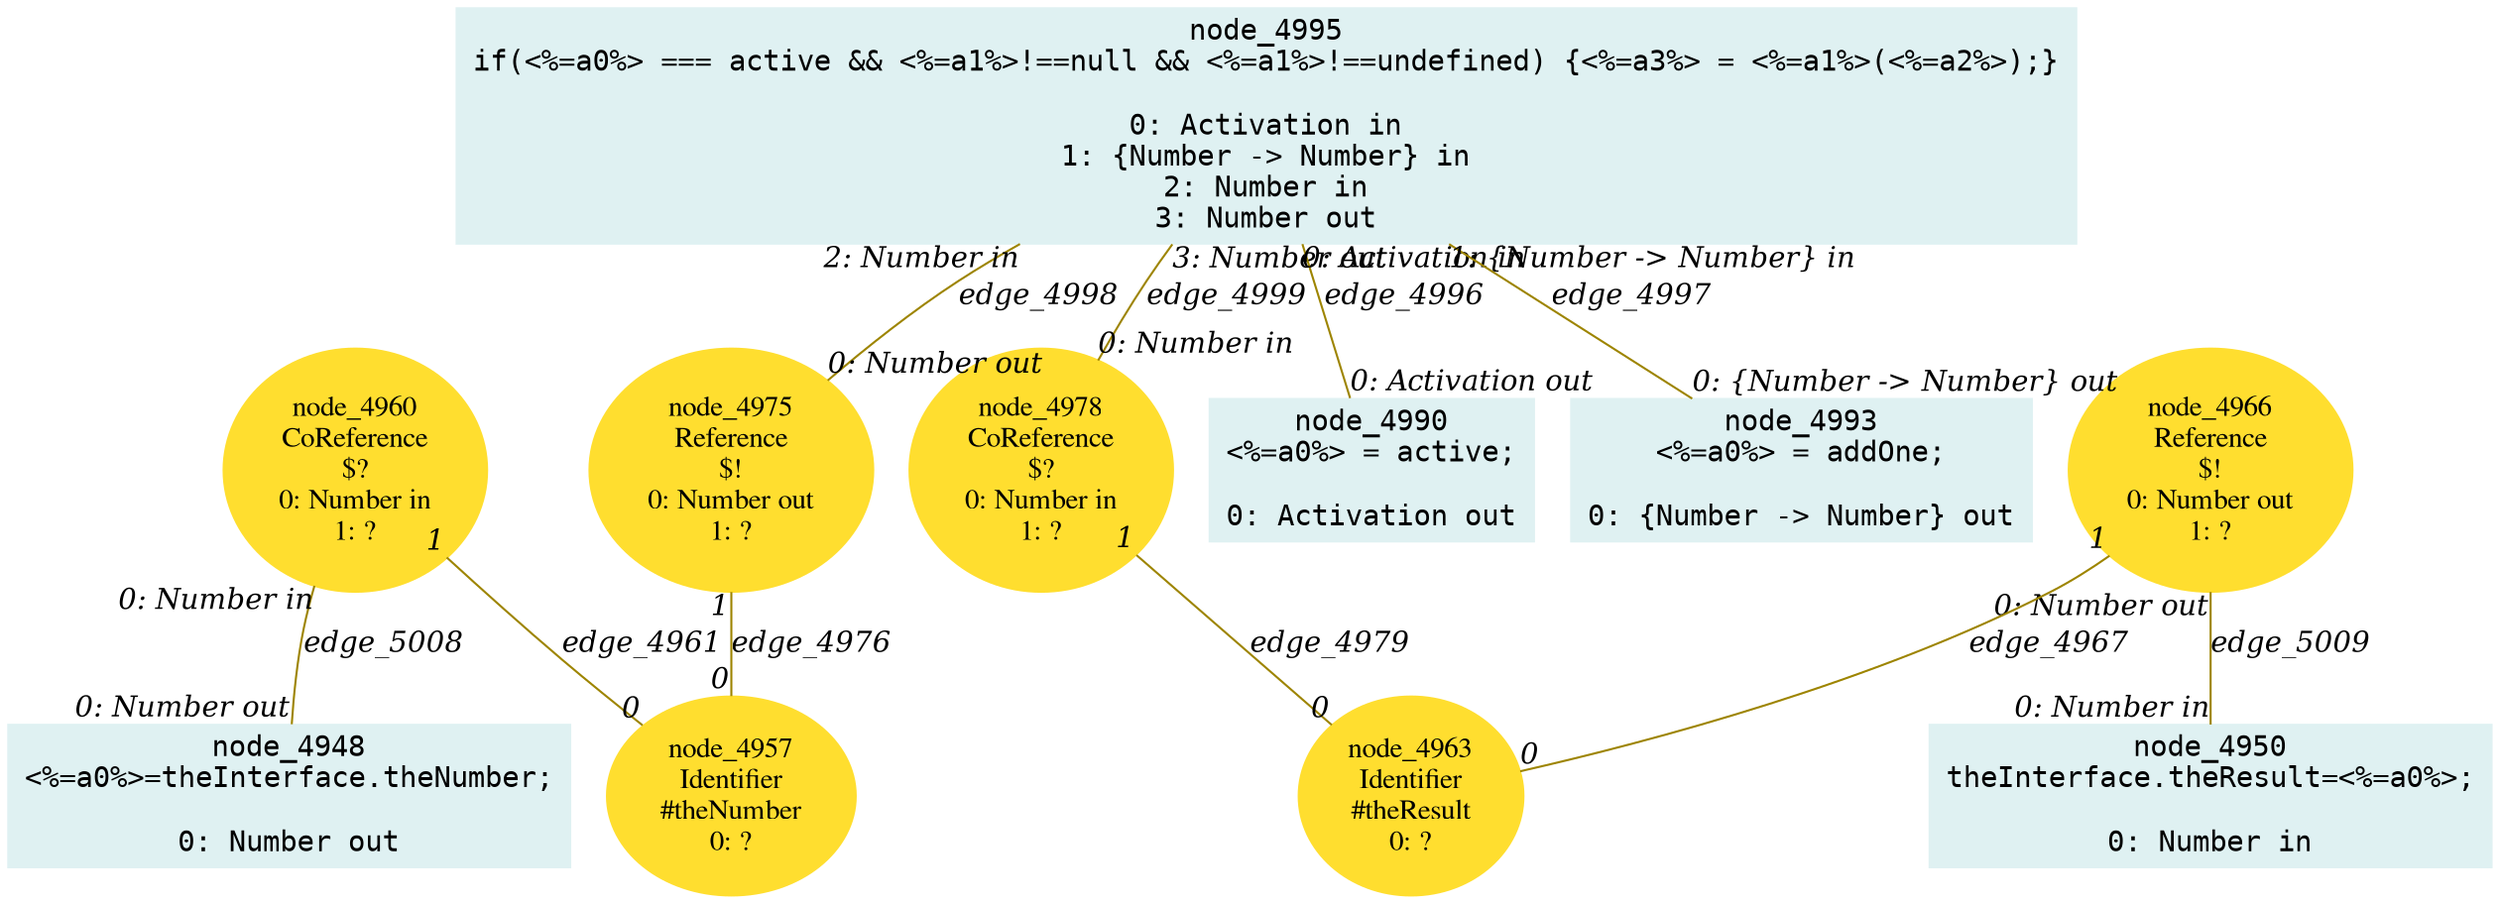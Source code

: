 digraph g{node_4948 [shape="box", style="filled", color="#dff1f2", fontname="Courier", label="node_4948
<%=a0%>=theInterface.theNumber;

0: Number out" ]
node_4950 [shape="box", style="filled", color="#dff1f2", fontname="Courier", label="node_4950
theInterface.theResult=<%=a0%>;

0: Number in" ]
node_4957 [shape="ellipse", style="filled", color="#ffde2f", fontname="Times", label="node_4957
Identifier
#theNumber
0: ?" ]
node_4960 [shape="ellipse", style="filled", color="#ffde2f", fontname="Times", label="node_4960
CoReference
$?
0: Number in
1: ?" ]
node_4963 [shape="ellipse", style="filled", color="#ffde2f", fontname="Times", label="node_4963
Identifier
#theResult
0: ?" ]
node_4966 [shape="ellipse", style="filled", color="#ffde2f", fontname="Times", label="node_4966
Reference
$!
0: Number out
1: ?" ]
node_4975 [shape="ellipse", style="filled", color="#ffde2f", fontname="Times", label="node_4975
Reference
$!
0: Number out
1: ?" ]
node_4978 [shape="ellipse", style="filled", color="#ffde2f", fontname="Times", label="node_4978
CoReference
$?
0: Number in
1: ?" ]
node_4990 [shape="box", style="filled", color="#dff1f2", fontname="Courier", label="node_4990
<%=a0%> = active;

0: Activation out" ]
node_4993 [shape="box", style="filled", color="#dff1f2", fontname="Courier", label="node_4993
<%=a0%> = addOne;

0: {Number -> Number} out" ]
node_4995 [shape="box", style="filled", color="#dff1f2", fontname="Courier", label="node_4995
if(<%=a0%> === active && <%=a1%>!==null && <%=a1%>!==undefined) {<%=a3%> = <%=a1%>(<%=a2%>);}

0: Activation in
1: {Number -> Number} in
2: Number in
3: Number out" ]
node_4960 -> node_4957 [dir=none, arrowHead=none, fontname="Times-Italic", arrowsize=1, color="#9d8400", label="edge_4961",  headlabel="0", taillabel="1" ]
node_4966 -> node_4963 [dir=none, arrowHead=none, fontname="Times-Italic", arrowsize=1, color="#9d8400", label="edge_4967",  headlabel="0", taillabel="1" ]
node_4975 -> node_4957 [dir=none, arrowHead=none, fontname="Times-Italic", arrowsize=1, color="#9d8400", label="edge_4976",  headlabel="0", taillabel="1" ]
node_4978 -> node_4963 [dir=none, arrowHead=none, fontname="Times-Italic", arrowsize=1, color="#9d8400", label="edge_4979",  headlabel="0", taillabel="1" ]
node_4995 -> node_4990 [dir=none, arrowHead=none, fontname="Times-Italic", arrowsize=1, color="#9d8400", label="edge_4996",  headlabel="0: Activation out", taillabel="0: Activation in" ]
node_4995 -> node_4993 [dir=none, arrowHead=none, fontname="Times-Italic", arrowsize=1, color="#9d8400", label="edge_4997",  headlabel="0: {Number -> Number} out", taillabel="1: {Number -> Number} in" ]
node_4995 -> node_4975 [dir=none, arrowHead=none, fontname="Times-Italic", arrowsize=1, color="#9d8400", label="edge_4998",  headlabel="0: Number out", taillabel="2: Number in" ]
node_4995 -> node_4978 [dir=none, arrowHead=none, fontname="Times-Italic", arrowsize=1, color="#9d8400", label="edge_4999",  headlabel="0: Number in", taillabel="3: Number out" ]
node_4960 -> node_4948 [dir=none, arrowHead=none, fontname="Times-Italic", arrowsize=1, color="#9d8400", label="edge_5008",  headlabel="0: Number out", taillabel="0: Number in" ]
node_4966 -> node_4950 [dir=none, arrowHead=none, fontname="Times-Italic", arrowsize=1, color="#9d8400", label="edge_5009",  headlabel="0: Number in", taillabel="0: Number out" ]
}